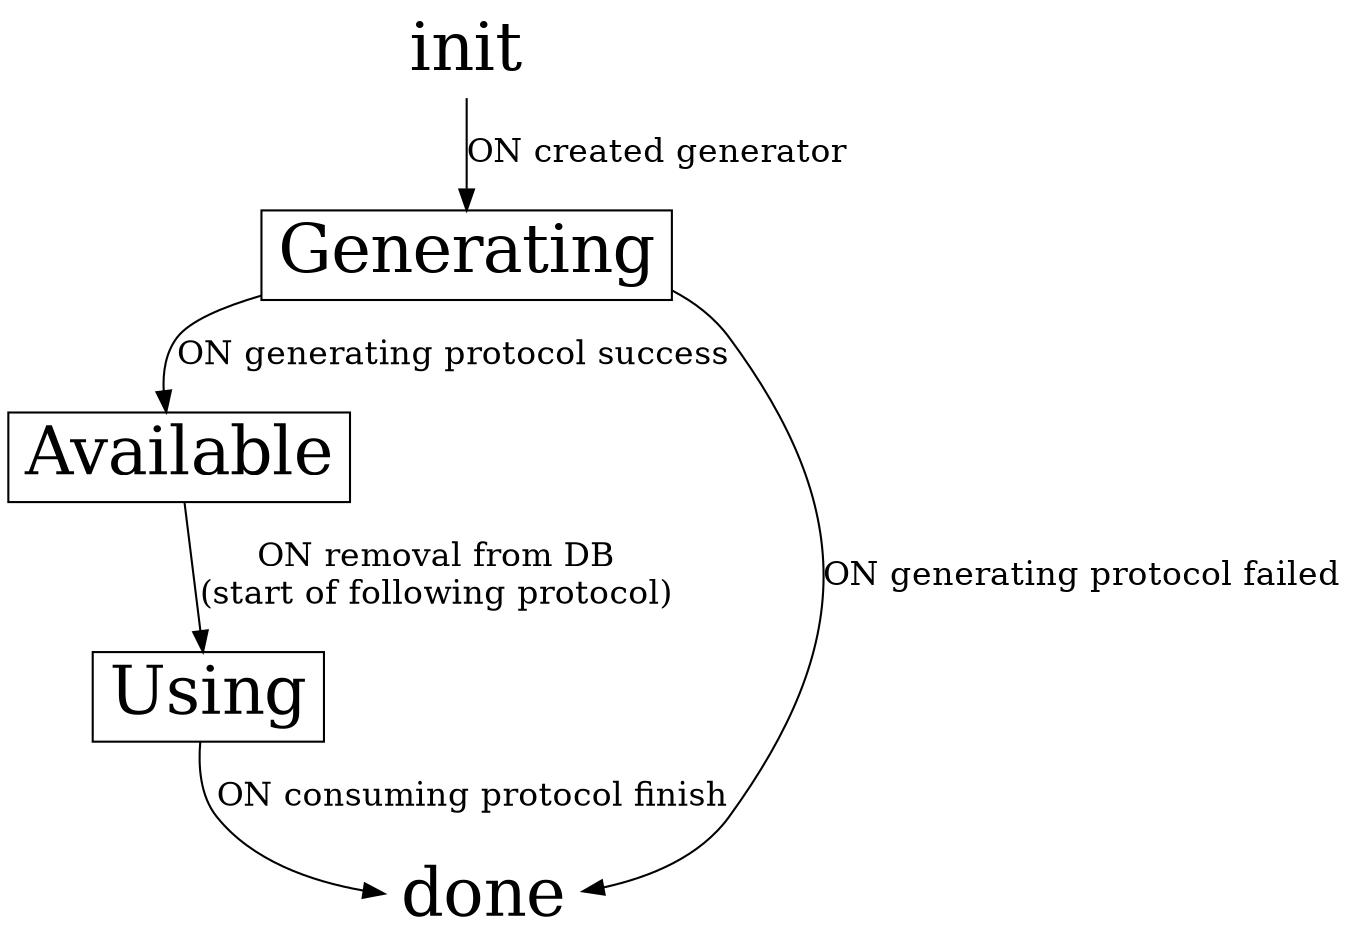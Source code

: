 // Pre-signatures and Triple states
digraph {
    node [fontsize=32 shape=box]
    edge [fontsize=16]

    init [label=init shape=none]
    generating [label=Generating]
    available [label=Available]
    using [label=Using]
    done [label=done shape=none]


    init -> generating [label="ON created generator"]

    generating -> available [label="ON generating protocol success"]
    generating -> done [label="ON generating protocol failed"]

    available -> using [label="ON removal from DB\n(start of following protocol)"]

    using -> done [label="ON consuming protocol finish"]
}
